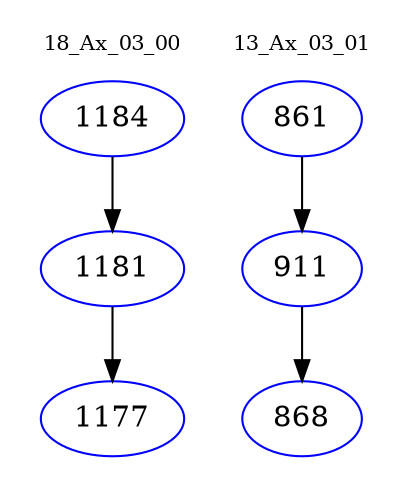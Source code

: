 digraph{
subgraph cluster_0 {
color = white
label = "18_Ax_03_00";
fontsize=10;
T0_1184 [label="1184", color="blue"]
T0_1184 -> T0_1181 [color="black"]
T0_1181 [label="1181", color="blue"]
T0_1181 -> T0_1177 [color="black"]
T0_1177 [label="1177", color="blue"]
}
subgraph cluster_1 {
color = white
label = "13_Ax_03_01";
fontsize=10;
T1_861 [label="861", color="blue"]
T1_861 -> T1_911 [color="black"]
T1_911 [label="911", color="blue"]
T1_911 -> T1_868 [color="black"]
T1_868 [label="868", color="blue"]
}
}
